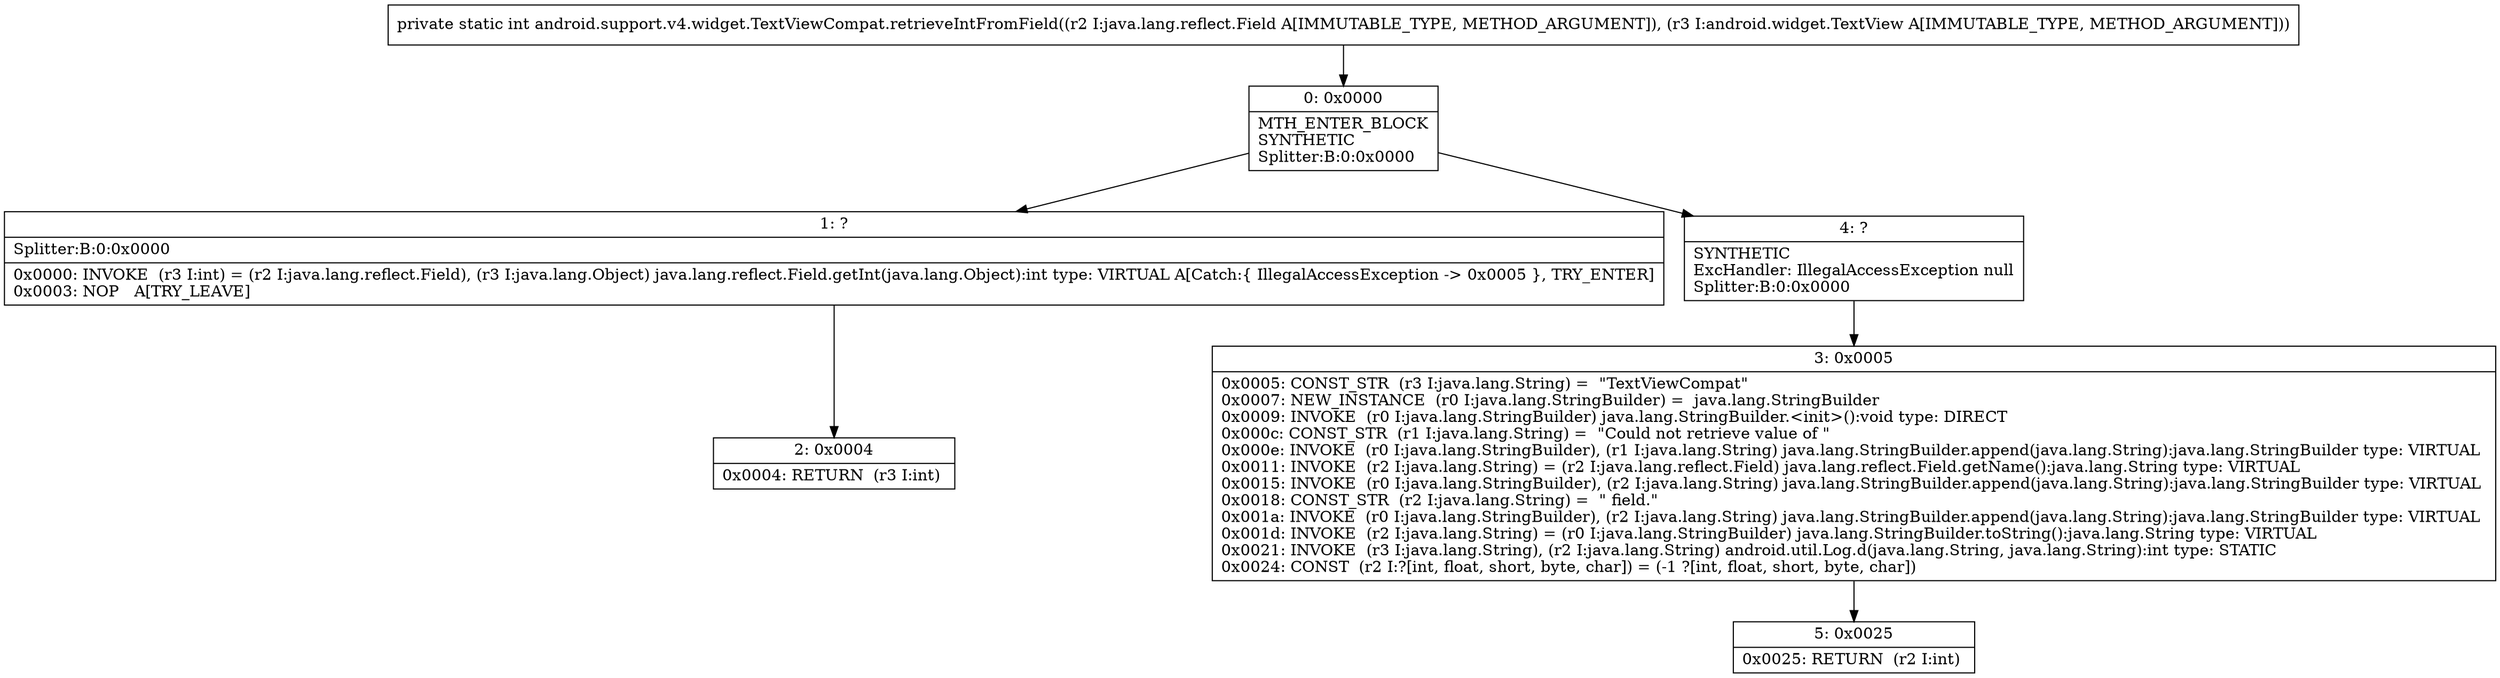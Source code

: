 digraph "CFG forandroid.support.v4.widget.TextViewCompat.retrieveIntFromField(Ljava\/lang\/reflect\/Field;Landroid\/widget\/TextView;)I" {
Node_0 [shape=record,label="{0\:\ 0x0000|MTH_ENTER_BLOCK\lSYNTHETIC\lSplitter:B:0:0x0000\l}"];
Node_1 [shape=record,label="{1\:\ ?|Splitter:B:0:0x0000\l|0x0000: INVOKE  (r3 I:int) = (r2 I:java.lang.reflect.Field), (r3 I:java.lang.Object) java.lang.reflect.Field.getInt(java.lang.Object):int type: VIRTUAL A[Catch:\{ IllegalAccessException \-\> 0x0005 \}, TRY_ENTER]\l0x0003: NOP   A[TRY_LEAVE]\l}"];
Node_2 [shape=record,label="{2\:\ 0x0004|0x0004: RETURN  (r3 I:int) \l}"];
Node_3 [shape=record,label="{3\:\ 0x0005|0x0005: CONST_STR  (r3 I:java.lang.String) =  \"TextViewCompat\" \l0x0007: NEW_INSTANCE  (r0 I:java.lang.StringBuilder) =  java.lang.StringBuilder \l0x0009: INVOKE  (r0 I:java.lang.StringBuilder) java.lang.StringBuilder.\<init\>():void type: DIRECT \l0x000c: CONST_STR  (r1 I:java.lang.String) =  \"Could not retrieve value of \" \l0x000e: INVOKE  (r0 I:java.lang.StringBuilder), (r1 I:java.lang.String) java.lang.StringBuilder.append(java.lang.String):java.lang.StringBuilder type: VIRTUAL \l0x0011: INVOKE  (r2 I:java.lang.String) = (r2 I:java.lang.reflect.Field) java.lang.reflect.Field.getName():java.lang.String type: VIRTUAL \l0x0015: INVOKE  (r0 I:java.lang.StringBuilder), (r2 I:java.lang.String) java.lang.StringBuilder.append(java.lang.String):java.lang.StringBuilder type: VIRTUAL \l0x0018: CONST_STR  (r2 I:java.lang.String) =  \" field.\" \l0x001a: INVOKE  (r0 I:java.lang.StringBuilder), (r2 I:java.lang.String) java.lang.StringBuilder.append(java.lang.String):java.lang.StringBuilder type: VIRTUAL \l0x001d: INVOKE  (r2 I:java.lang.String) = (r0 I:java.lang.StringBuilder) java.lang.StringBuilder.toString():java.lang.String type: VIRTUAL \l0x0021: INVOKE  (r3 I:java.lang.String), (r2 I:java.lang.String) android.util.Log.d(java.lang.String, java.lang.String):int type: STATIC \l0x0024: CONST  (r2 I:?[int, float, short, byte, char]) = (\-1 ?[int, float, short, byte, char]) \l}"];
Node_4 [shape=record,label="{4\:\ ?|SYNTHETIC\lExcHandler: IllegalAccessException null\lSplitter:B:0:0x0000\l}"];
Node_5 [shape=record,label="{5\:\ 0x0025|0x0025: RETURN  (r2 I:int) \l}"];
MethodNode[shape=record,label="{private static int android.support.v4.widget.TextViewCompat.retrieveIntFromField((r2 I:java.lang.reflect.Field A[IMMUTABLE_TYPE, METHOD_ARGUMENT]), (r3 I:android.widget.TextView A[IMMUTABLE_TYPE, METHOD_ARGUMENT])) }"];
MethodNode -> Node_0;
Node_0 -> Node_1;
Node_0 -> Node_4;
Node_1 -> Node_2;
Node_3 -> Node_5;
Node_4 -> Node_3;
}

